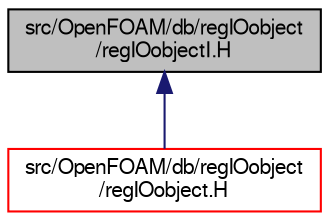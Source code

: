 digraph "src/OpenFOAM/db/regIOobject/regIOobjectI.H"
{
  bgcolor="transparent";
  edge [fontname="FreeSans",fontsize="10",labelfontname="FreeSans",labelfontsize="10"];
  node [fontname="FreeSans",fontsize="10",shape=record];
  Node1 [label="src/OpenFOAM/db/regIOobject\l/regIOobjectI.H",height=0.2,width=0.4,color="black", fillcolor="grey75", style="filled" fontcolor="black"];
  Node1 -> Node2 [dir="back",color="midnightblue",fontsize="10",style="solid",fontname="FreeSans"];
  Node2 [label="src/OpenFOAM/db/regIOobject\l/regIOobject.H",height=0.2,width=0.4,color="red",URL="$a07374.html"];
}
